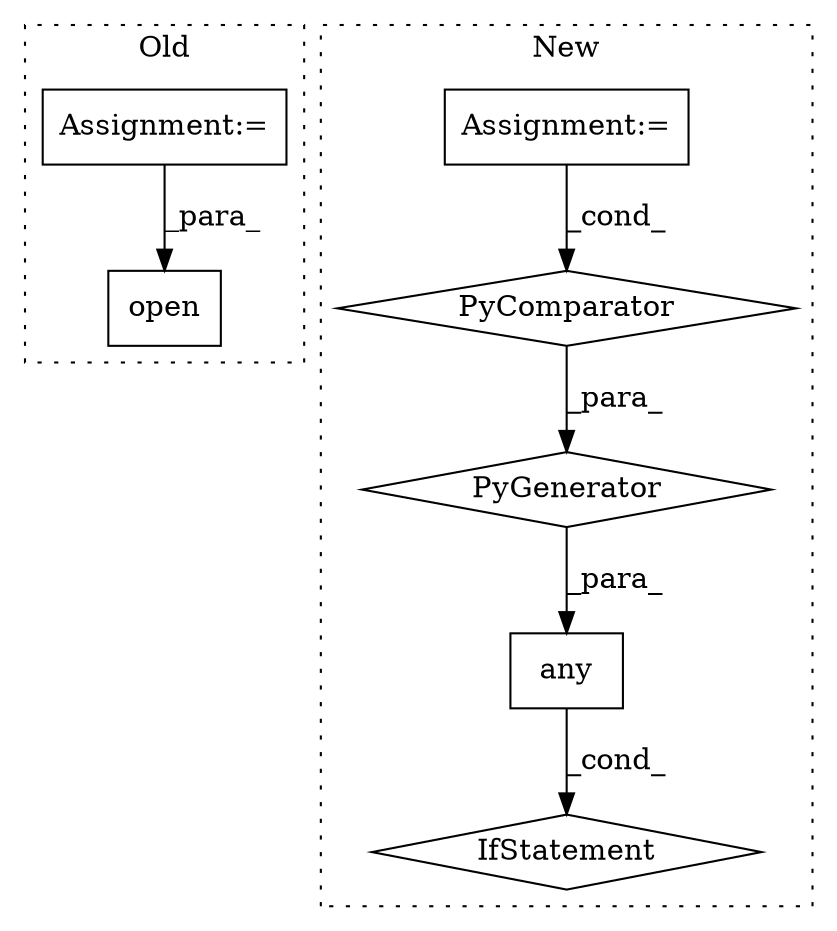 digraph G {
subgraph cluster0 {
1 [label="open" a="32" s="5272,5307" l="5,1" shape="box"];
4 [label="Assignment:=" a="7" s="5366" l="39" shape="box"];
label = "Old";
style="dotted";
}
subgraph cluster1 {
2 [label="PyGenerator" a="107" s="6945" l="152" shape="diamond"];
3 [label="PyComparator" a="113" s="7042" l="49" shape="diamond"];
5 [label="IfStatement" a="25" s="6928,7094" l="4,2" shape="diamond"];
6 [label="any" a="32" s="6932,7097" l="13,-3" shape="box"];
7 [label="Assignment:=" a="7" s="7042" l="49" shape="box"];
label = "New";
style="dotted";
}
2 -> 6 [label="_para_"];
3 -> 2 [label="_para_"];
4 -> 1 [label="_para_"];
6 -> 5 [label="_cond_"];
7 -> 3 [label="_cond_"];
}